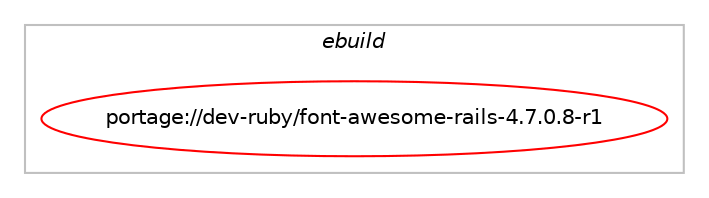 digraph prolog {

# *************
# Graph options
# *************

newrank=true;
concentrate=true;
compound=true;
graph [rankdir=LR,fontname=Helvetica,fontsize=10,ranksep=1.5];#, ranksep=2.5, nodesep=0.2];
edge  [arrowhead=vee];
node  [fontname=Helvetica,fontsize=10];

# **********
# The ebuild
# **********

subgraph cluster_leftcol {
color=gray;
label=<<i>ebuild</i>>;
id [label="portage://dev-ruby/font-awesome-rails-4.7.0.8-r1", color=red, width=4, href="../dev-ruby/font-awesome-rails-4.7.0.8-r1.svg"];
}

# ****************
# The dependencies
# ****************

subgraph cluster_midcol {
color=gray;
label=<<i>dependencies</i>>;
subgraph cluster_compile {
fillcolor="#eeeeee";
style=filled;
label=<<i>compile</i>>;
# *** BEGIN UNKNOWN DEPENDENCY TYPE (TODO) ***
# id -> equal(use_conditional_group(positive,ruby_targets_ruby31,portage://dev-ruby/font-awesome-rails-4.7.0.8-r1,[package_dependency(portage://dev-ruby/font-awesome-rails-4.7.0.8-r1,install,no,dev-lang,ruby,none,[,,],[slot(3.1)],[])]))
# *** END UNKNOWN DEPENDENCY TYPE (TODO) ***

# *** BEGIN UNKNOWN DEPENDENCY TYPE (TODO) ***
# id -> equal(use_conditional_group(positive,ruby_targets_ruby31,portage://dev-ruby/font-awesome-rails-4.7.0.8-r1,[package_dependency(portage://dev-ruby/font-awesome-rails-4.7.0.8-r1,install,no,virtual,rubygems,none,[,,],[],[use(enable(ruby_targets_ruby31),negative)])]))
# *** END UNKNOWN DEPENDENCY TYPE (TODO) ***

# *** BEGIN UNKNOWN DEPENDENCY TYPE (TODO) ***
# id -> equal(use_conditional_group(positive,ruby_targets_ruby32,portage://dev-ruby/font-awesome-rails-4.7.0.8-r1,[package_dependency(portage://dev-ruby/font-awesome-rails-4.7.0.8-r1,install,no,dev-lang,ruby,none,[,,],[slot(3.2)],[])]))
# *** END UNKNOWN DEPENDENCY TYPE (TODO) ***

# *** BEGIN UNKNOWN DEPENDENCY TYPE (TODO) ***
# id -> equal(use_conditional_group(positive,ruby_targets_ruby32,portage://dev-ruby/font-awesome-rails-4.7.0.8-r1,[package_dependency(portage://dev-ruby/font-awesome-rails-4.7.0.8-r1,install,no,virtual,rubygems,none,[,,],[],[use(enable(ruby_targets_ruby32),negative)])]))
# *** END UNKNOWN DEPENDENCY TYPE (TODO) ***

# *** BEGIN UNKNOWN DEPENDENCY TYPE (TODO) ***
# id -> equal(use_conditional_group(positive,ruby_targets_ruby33,portage://dev-ruby/font-awesome-rails-4.7.0.8-r1,[package_dependency(portage://dev-ruby/font-awesome-rails-4.7.0.8-r1,install,no,dev-lang,ruby,none,[,,],[slot(3.3)],[])]))
# *** END UNKNOWN DEPENDENCY TYPE (TODO) ***

# *** BEGIN UNKNOWN DEPENDENCY TYPE (TODO) ***
# id -> equal(use_conditional_group(positive,ruby_targets_ruby33,portage://dev-ruby/font-awesome-rails-4.7.0.8-r1,[package_dependency(portage://dev-ruby/font-awesome-rails-4.7.0.8-r1,install,no,virtual,rubygems,none,[,,],[],[use(enable(ruby_targets_ruby33),negative)])]))
# *** END UNKNOWN DEPENDENCY TYPE (TODO) ***

}
subgraph cluster_compileandrun {
fillcolor="#eeeeee";
style=filled;
label=<<i>compile and run</i>>;
}
subgraph cluster_run {
fillcolor="#eeeeee";
style=filled;
label=<<i>run</i>>;
# *** BEGIN UNKNOWN DEPENDENCY TYPE (TODO) ***
# id -> equal(use_conditional_group(positive,ruby_targets_ruby31,portage://dev-ruby/font-awesome-rails-4.7.0.8-r1,[package_dependency(portage://dev-ruby/font-awesome-rails-4.7.0.8-r1,run,no,dev-lang,ruby,none,[,,],[slot(3.1)],[])]))
# *** END UNKNOWN DEPENDENCY TYPE (TODO) ***

# *** BEGIN UNKNOWN DEPENDENCY TYPE (TODO) ***
# id -> equal(use_conditional_group(positive,ruby_targets_ruby31,portage://dev-ruby/font-awesome-rails-4.7.0.8-r1,[package_dependency(portage://dev-ruby/font-awesome-rails-4.7.0.8-r1,run,no,dev-ruby,railties,smaller,[8.0,,,8.0],any_different_slot,[use(enable(ruby_targets_ruby31),negative)]),package_dependency(portage://dev-ruby/font-awesome-rails-4.7.0.8-r1,run,no,dev-ruby,railties,greaterequal,[3.2,,,3.2],any_different_slot,[use(enable(ruby_targets_ruby31),negative)])]))
# *** END UNKNOWN DEPENDENCY TYPE (TODO) ***

# *** BEGIN UNKNOWN DEPENDENCY TYPE (TODO) ***
# id -> equal(use_conditional_group(positive,ruby_targets_ruby31,portage://dev-ruby/font-awesome-rails-4.7.0.8-r1,[package_dependency(portage://dev-ruby/font-awesome-rails-4.7.0.8-r1,run,no,virtual,rubygems,none,[,,],[],[use(enable(ruby_targets_ruby31),negative)])]))
# *** END UNKNOWN DEPENDENCY TYPE (TODO) ***

# *** BEGIN UNKNOWN DEPENDENCY TYPE (TODO) ***
# id -> equal(use_conditional_group(positive,ruby_targets_ruby32,portage://dev-ruby/font-awesome-rails-4.7.0.8-r1,[package_dependency(portage://dev-ruby/font-awesome-rails-4.7.0.8-r1,run,no,dev-lang,ruby,none,[,,],[slot(3.2)],[])]))
# *** END UNKNOWN DEPENDENCY TYPE (TODO) ***

# *** BEGIN UNKNOWN DEPENDENCY TYPE (TODO) ***
# id -> equal(use_conditional_group(positive,ruby_targets_ruby32,portage://dev-ruby/font-awesome-rails-4.7.0.8-r1,[package_dependency(portage://dev-ruby/font-awesome-rails-4.7.0.8-r1,run,no,dev-ruby,railties,smaller,[8.0,,,8.0],any_different_slot,[use(enable(ruby_targets_ruby32),negative)]),package_dependency(portage://dev-ruby/font-awesome-rails-4.7.0.8-r1,run,no,dev-ruby,railties,greaterequal,[3.2,,,3.2],any_different_slot,[use(enable(ruby_targets_ruby32),negative)])]))
# *** END UNKNOWN DEPENDENCY TYPE (TODO) ***

# *** BEGIN UNKNOWN DEPENDENCY TYPE (TODO) ***
# id -> equal(use_conditional_group(positive,ruby_targets_ruby32,portage://dev-ruby/font-awesome-rails-4.7.0.8-r1,[package_dependency(portage://dev-ruby/font-awesome-rails-4.7.0.8-r1,run,no,virtual,rubygems,none,[,,],[],[use(enable(ruby_targets_ruby32),negative)])]))
# *** END UNKNOWN DEPENDENCY TYPE (TODO) ***

# *** BEGIN UNKNOWN DEPENDENCY TYPE (TODO) ***
# id -> equal(use_conditional_group(positive,ruby_targets_ruby33,portage://dev-ruby/font-awesome-rails-4.7.0.8-r1,[package_dependency(portage://dev-ruby/font-awesome-rails-4.7.0.8-r1,run,no,dev-lang,ruby,none,[,,],[slot(3.3)],[])]))
# *** END UNKNOWN DEPENDENCY TYPE (TODO) ***

# *** BEGIN UNKNOWN DEPENDENCY TYPE (TODO) ***
# id -> equal(use_conditional_group(positive,ruby_targets_ruby33,portage://dev-ruby/font-awesome-rails-4.7.0.8-r1,[package_dependency(portage://dev-ruby/font-awesome-rails-4.7.0.8-r1,run,no,dev-ruby,railties,smaller,[8.0,,,8.0],any_different_slot,[use(enable(ruby_targets_ruby33),negative)]),package_dependency(portage://dev-ruby/font-awesome-rails-4.7.0.8-r1,run,no,dev-ruby,railties,greaterequal,[3.2,,,3.2],any_different_slot,[use(enable(ruby_targets_ruby33),negative)])]))
# *** END UNKNOWN DEPENDENCY TYPE (TODO) ***

# *** BEGIN UNKNOWN DEPENDENCY TYPE (TODO) ***
# id -> equal(use_conditional_group(positive,ruby_targets_ruby33,portage://dev-ruby/font-awesome-rails-4.7.0.8-r1,[package_dependency(portage://dev-ruby/font-awesome-rails-4.7.0.8-r1,run,no,virtual,rubygems,none,[,,],[],[use(enable(ruby_targets_ruby33),negative)])]))
# *** END UNKNOWN DEPENDENCY TYPE (TODO) ***

}
}

# **************
# The candidates
# **************

subgraph cluster_choices {
rank=same;
color=gray;
label=<<i>candidates</i>>;

}

}
